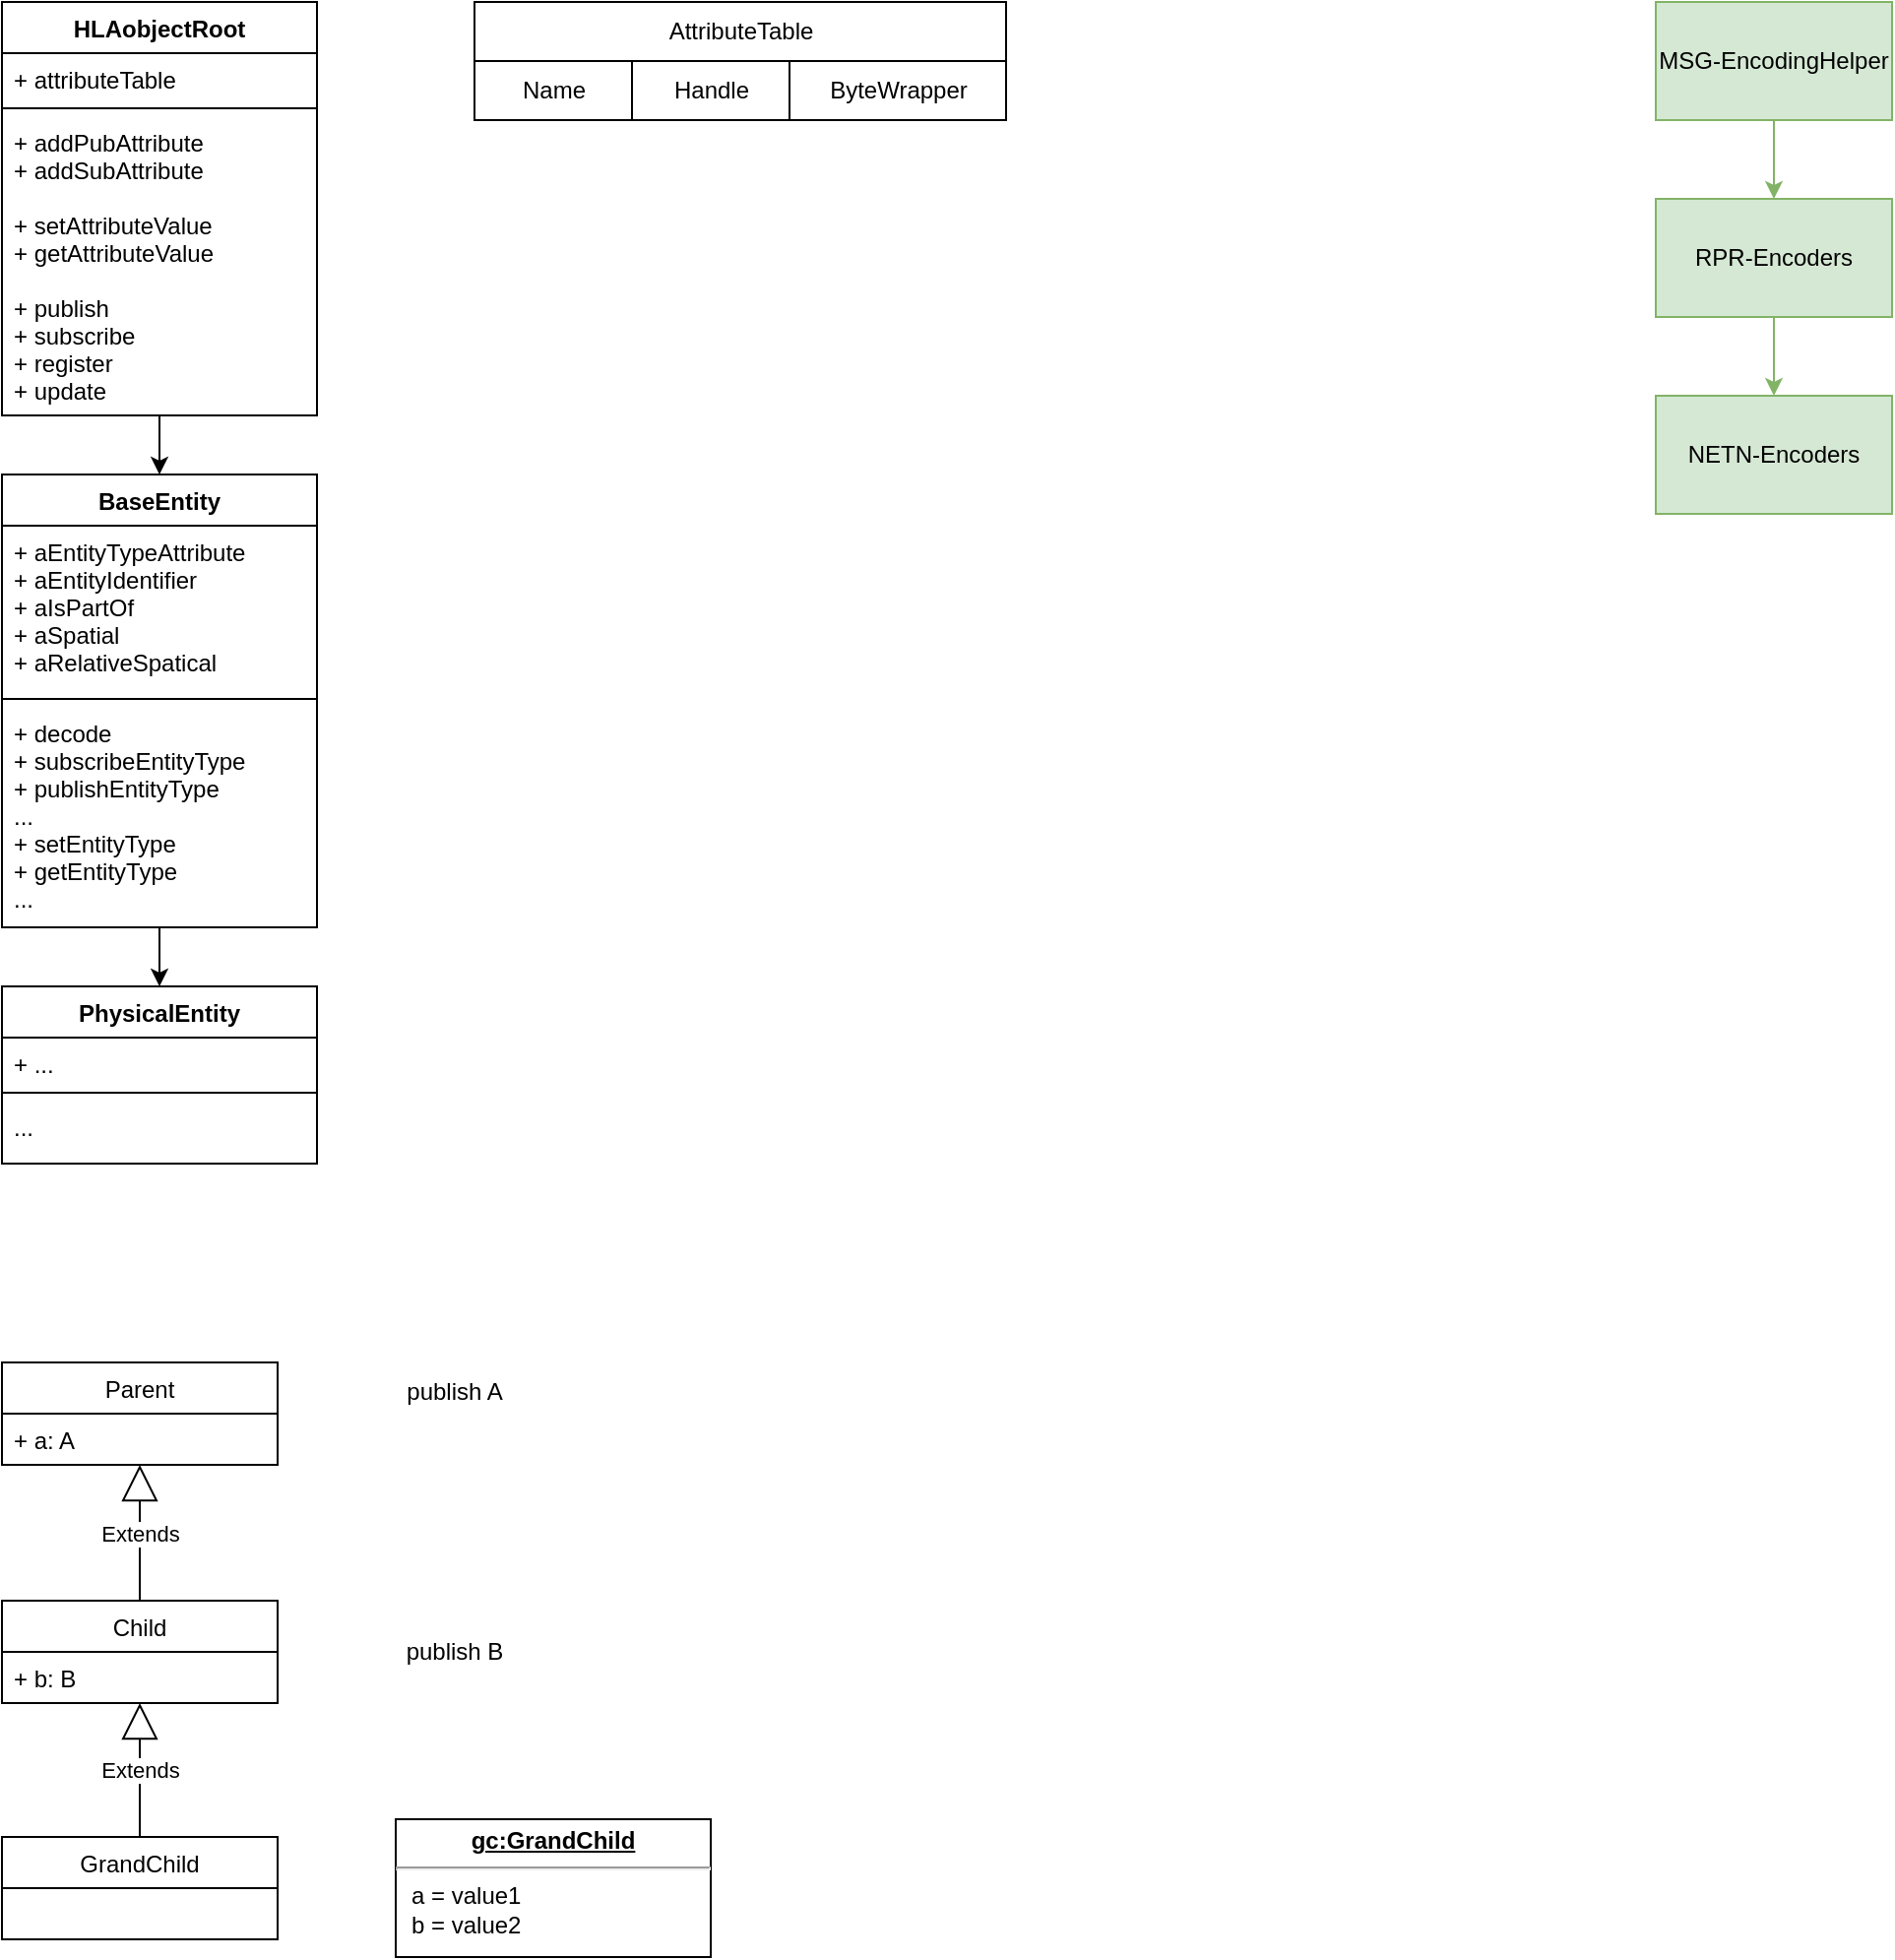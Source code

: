 <mxfile>
    <diagram id="sSoaIBXDIVT-GhhM5E7P" name="Page-1">
        <mxGraphModel dx="1642" dy="1152" grid="1" gridSize="10" guides="1" tooltips="1" connect="1" arrows="1" fold="1" page="1" pageScale="1" pageWidth="827" pageHeight="1169" math="0" shadow="0">
            <root>
                <mxCell id="0"/>
                <mxCell id="1" parent="0"/>
                <mxCell id="33" value="" style="edgeStyle=none;html=1;" parent="1" source="3" target="29" edge="1">
                    <mxGeometry relative="1" as="geometry"/>
                </mxCell>
                <mxCell id="3" value="HLAobjectRoot" style="swimlane;fontStyle=1;align=center;verticalAlign=top;childLayout=stackLayout;horizontal=1;startSize=26;horizontalStack=0;resizeParent=1;resizeParentMax=0;resizeLast=0;collapsible=1;marginBottom=0;" parent="1" vertex="1">
                    <mxGeometry x="120" y="160" width="160" height="210" as="geometry"/>
                </mxCell>
                <mxCell id="4" value="+ attributeTable" style="text;strokeColor=none;fillColor=none;align=left;verticalAlign=top;spacingLeft=4;spacingRight=4;overflow=hidden;rotatable=0;points=[[0,0.5],[1,0.5]];portConstraint=eastwest;" parent="3" vertex="1">
                    <mxGeometry y="26" width="160" height="24" as="geometry"/>
                </mxCell>
                <mxCell id="5" value="" style="line;strokeWidth=1;fillColor=none;align=left;verticalAlign=middle;spacingTop=-1;spacingLeft=3;spacingRight=3;rotatable=0;labelPosition=right;points=[];portConstraint=eastwest;" parent="3" vertex="1">
                    <mxGeometry y="50" width="160" height="8" as="geometry"/>
                </mxCell>
                <mxCell id="6" value="+ addPubAttribute&#10;+ addSubAttribute&#10;&#10;+ setAttributeValue&#10;+ getAttributeValue&#10;&#10;+ publish&#10;+ subscribe&#10;+ register&#10;+ update" style="text;strokeColor=none;fillColor=none;align=left;verticalAlign=top;spacingLeft=4;spacingRight=4;overflow=hidden;rotatable=0;points=[[0,0.5],[1,0.5]];portConstraint=eastwest;" parent="3" vertex="1">
                    <mxGeometry y="58" width="160" height="152" as="geometry"/>
                </mxCell>
                <mxCell id="38" value="" style="edgeStyle=none;html=1;" parent="1" source="29" target="34" edge="1">
                    <mxGeometry relative="1" as="geometry"/>
                </mxCell>
                <mxCell id="29" value="BaseEntity" style="swimlane;fontStyle=1;align=center;verticalAlign=top;childLayout=stackLayout;horizontal=1;startSize=26;horizontalStack=0;resizeParent=1;resizeParentMax=0;resizeLast=0;collapsible=1;marginBottom=0;" parent="1" vertex="1">
                    <mxGeometry x="120" y="400" width="160" height="230" as="geometry"/>
                </mxCell>
                <mxCell id="30" value="+ aEntityTypeAttribute&#10;+ aEntityIdentifier&#10;+ aIsPartOf&#10;+ aSpatial&#10;+ aRelativeSpatical" style="text;strokeColor=none;fillColor=none;align=left;verticalAlign=top;spacingLeft=4;spacingRight=4;overflow=hidden;rotatable=0;points=[[0,0.5],[1,0.5]];portConstraint=eastwest;" parent="29" vertex="1">
                    <mxGeometry y="26" width="160" height="84" as="geometry"/>
                </mxCell>
                <mxCell id="31" value="" style="line;strokeWidth=1;fillColor=none;align=left;verticalAlign=middle;spacingTop=-1;spacingLeft=3;spacingRight=3;rotatable=0;labelPosition=right;points=[];portConstraint=eastwest;" parent="29" vertex="1">
                    <mxGeometry y="110" width="160" height="8" as="geometry"/>
                </mxCell>
                <mxCell id="32" value="+ decode&#10;+ subscribeEntityType&#10;+ publishEntityType&#10;...&#10;+ setEntityType&#10;+ getEntityType&#10;..." style="text;strokeColor=none;fillColor=none;align=left;verticalAlign=top;spacingLeft=4;spacingRight=4;overflow=hidden;rotatable=0;points=[[0,0.5],[1,0.5]];portConstraint=eastwest;" parent="29" vertex="1">
                    <mxGeometry y="118" width="160" height="112" as="geometry"/>
                </mxCell>
                <mxCell id="34" value="PhysicalEntity" style="swimlane;fontStyle=1;align=center;verticalAlign=top;childLayout=stackLayout;horizontal=1;startSize=26;horizontalStack=0;resizeParent=1;resizeParentMax=0;resizeLast=0;collapsible=1;marginBottom=0;" parent="1" vertex="1">
                    <mxGeometry x="120" y="660" width="160" height="90" as="geometry"/>
                </mxCell>
                <mxCell id="35" value="+ ..." style="text;strokeColor=none;fillColor=none;align=left;verticalAlign=top;spacingLeft=4;spacingRight=4;overflow=hidden;rotatable=0;points=[[0,0.5],[1,0.5]];portConstraint=eastwest;" parent="34" vertex="1">
                    <mxGeometry y="26" width="160" height="24" as="geometry"/>
                </mxCell>
                <mxCell id="36" value="" style="line;strokeWidth=1;fillColor=none;align=left;verticalAlign=middle;spacingTop=-1;spacingLeft=3;spacingRight=3;rotatable=0;labelPosition=right;points=[];portConstraint=eastwest;" parent="34" vertex="1">
                    <mxGeometry y="50" width="160" height="8" as="geometry"/>
                </mxCell>
                <mxCell id="37" value="..." style="text;strokeColor=none;fillColor=none;align=left;verticalAlign=top;spacingLeft=4;spacingRight=4;overflow=hidden;rotatable=0;points=[[0,0.5],[1,0.5]];portConstraint=eastwest;" parent="34" vertex="1">
                    <mxGeometry y="58" width="160" height="32" as="geometry"/>
                </mxCell>
                <mxCell id="39" value="Name" style="html=1;" parent="1" vertex="1">
                    <mxGeometry x="360" y="190" width="80" height="30" as="geometry"/>
                </mxCell>
                <mxCell id="40" value="Handle" style="html=1;" parent="1" vertex="1">
                    <mxGeometry x="440" y="190" width="80" height="30" as="geometry"/>
                </mxCell>
                <mxCell id="41" value="ByteWrapper" style="html=1;" parent="1" vertex="1">
                    <mxGeometry x="520" y="190" width="110" height="30" as="geometry"/>
                </mxCell>
                <mxCell id="42" value="AttributeTable" style="html=1;" parent="1" vertex="1">
                    <mxGeometry x="360" y="160" width="270" height="30" as="geometry"/>
                </mxCell>
                <mxCell id="49" value="" style="edgeStyle=none;html=1;fillColor=#d5e8d4;strokeColor=#82b366;" parent="1" source="47" target="48" edge="1">
                    <mxGeometry relative="1" as="geometry"/>
                </mxCell>
                <mxCell id="47" value="MSG-EncodingHelper" style="rounded=0;whiteSpace=wrap;html=1;fillColor=#d5e8d4;strokeColor=#82b366;" parent="1" vertex="1">
                    <mxGeometry x="960" y="160" width="120" height="60" as="geometry"/>
                </mxCell>
                <mxCell id="51" value="" style="edgeStyle=none;html=1;fillColor=#d5e8d4;strokeColor=#82b366;" parent="1" source="48" target="50" edge="1">
                    <mxGeometry relative="1" as="geometry"/>
                </mxCell>
                <mxCell id="48" value="RPR-Encoders" style="rounded=0;whiteSpace=wrap;html=1;fillColor=#d5e8d4;strokeColor=#82b366;" parent="1" vertex="1">
                    <mxGeometry x="960" y="260" width="120" height="60" as="geometry"/>
                </mxCell>
                <mxCell id="50" value="NETN-Encoders" style="rounded=0;whiteSpace=wrap;html=1;fillColor=#d5e8d4;strokeColor=#82b366;" parent="1" vertex="1">
                    <mxGeometry x="960" y="360" width="120" height="60" as="geometry"/>
                </mxCell>
                <mxCell id="61" value="Parent" style="swimlane;fontStyle=0;childLayout=stackLayout;horizontal=1;startSize=26;fillColor=none;horizontalStack=0;resizeParent=1;resizeParentMax=0;resizeLast=0;collapsible=1;marginBottom=0;" parent="1" vertex="1">
                    <mxGeometry x="120" y="851" width="140" height="52" as="geometry"/>
                </mxCell>
                <mxCell id="62" value="+ a: A" style="text;strokeColor=none;fillColor=none;align=left;verticalAlign=top;spacingLeft=4;spacingRight=4;overflow=hidden;rotatable=0;points=[[0,0.5],[1,0.5]];portConstraint=eastwest;" parent="61" vertex="1">
                    <mxGeometry y="26" width="140" height="26" as="geometry"/>
                </mxCell>
                <mxCell id="65" value="Child" style="swimlane;fontStyle=0;childLayout=stackLayout;horizontal=1;startSize=26;fillColor=none;horizontalStack=0;resizeParent=1;resizeParentMax=0;resizeLast=0;collapsible=1;marginBottom=0;" parent="1" vertex="1">
                    <mxGeometry x="120" y="972" width="140" height="52" as="geometry"/>
                </mxCell>
                <mxCell id="66" value="+ b: B" style="text;strokeColor=none;fillColor=none;align=left;verticalAlign=top;spacingLeft=4;spacingRight=4;overflow=hidden;rotatable=0;points=[[0,0.5],[1,0.5]];portConstraint=eastwest;" parent="65" vertex="1">
                    <mxGeometry y="26" width="140" height="26" as="geometry"/>
                </mxCell>
                <mxCell id="69" value="GrandChild" style="swimlane;fontStyle=0;childLayout=stackLayout;horizontal=1;startSize=26;fillColor=none;horizontalStack=0;resizeParent=1;resizeParentMax=0;resizeLast=0;collapsible=1;marginBottom=0;" parent="1" vertex="1">
                    <mxGeometry x="120" y="1092" width="140" height="52" as="geometry"/>
                </mxCell>
                <mxCell id="72" value="publish A" style="text;html=1;strokeColor=none;fillColor=none;align=center;verticalAlign=middle;whiteSpace=wrap;rounded=0;" parent="1" vertex="1">
                    <mxGeometry x="320" y="851" width="60" height="30" as="geometry"/>
                </mxCell>
                <mxCell id="73" value="publish B" style="text;html=1;strokeColor=none;fillColor=none;align=center;verticalAlign=middle;whiteSpace=wrap;rounded=0;" parent="1" vertex="1">
                    <mxGeometry x="320" y="983" width="60" height="30" as="geometry"/>
                </mxCell>
                <mxCell id="76" value="&lt;p style=&quot;margin: 0px ; margin-top: 4px ; text-align: center ; text-decoration: underline&quot;&gt;&lt;b&gt;gc:GrandChild&lt;/b&gt;&lt;/p&gt;&lt;hr&gt;&lt;p style=&quot;margin: 0px ; margin-left: 8px&quot;&gt;a = value1&lt;br&gt;b = value2&lt;br&gt;&lt;/p&gt;" style="verticalAlign=top;align=left;overflow=fill;fontSize=12;fontFamily=Helvetica;html=1;" parent="1" vertex="1">
                    <mxGeometry x="320" y="1083" width="160" height="70" as="geometry"/>
                </mxCell>
                <mxCell id="78" value="Extends" style="endArrow=block;endSize=16;endFill=0;html=1;" parent="1" source="65" target="61" edge="1">
                    <mxGeometry width="160" relative="1" as="geometry">
                        <mxPoint x="360" y="1012" as="sourcePoint"/>
                        <mxPoint x="520" y="1012" as="targetPoint"/>
                    </mxGeometry>
                </mxCell>
                <mxCell id="80" value="Extends" style="endArrow=block;endSize=16;endFill=0;html=1;" parent="1" source="69" target="65" edge="1">
                    <mxGeometry width="160" relative="1" as="geometry">
                        <mxPoint x="190" y="1182" as="sourcePoint"/>
                        <mxPoint x="49.997" y="1132" as="targetPoint"/>
                    </mxGeometry>
                </mxCell>
            </root>
        </mxGraphModel>
    </diagram>
</mxfile>